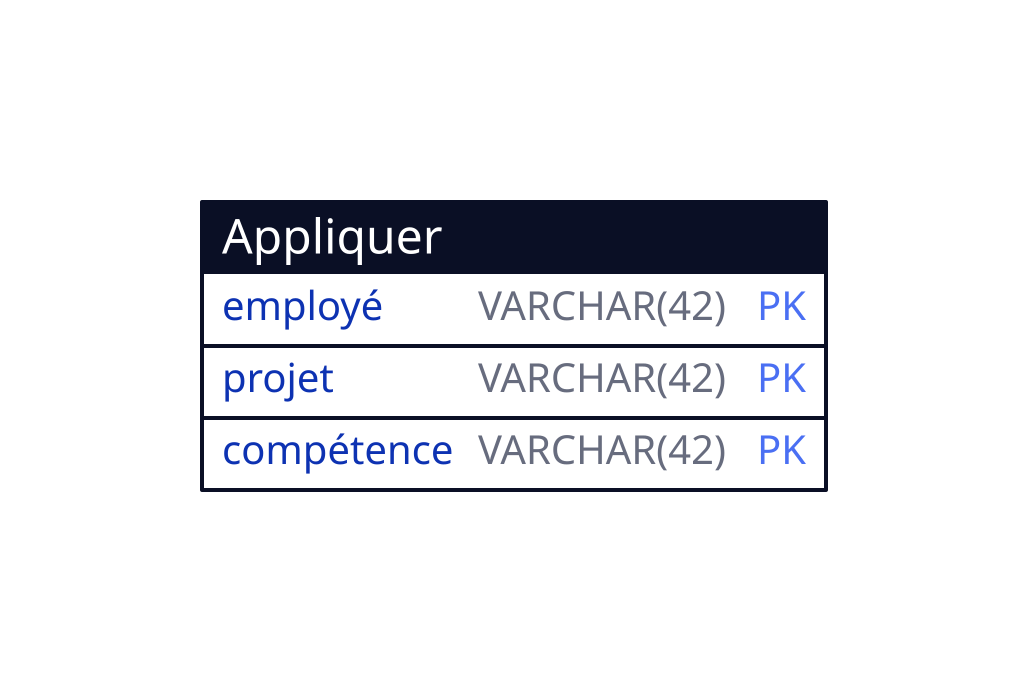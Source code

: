 "Appliquer": { shape: sql_table
  "employé":    VARCHAR(42) {constraint: PK}
  "projet":     VARCHAR(42) {constraint: PK}
  "compétence": VARCHAR(42) {constraint: PK}
}
